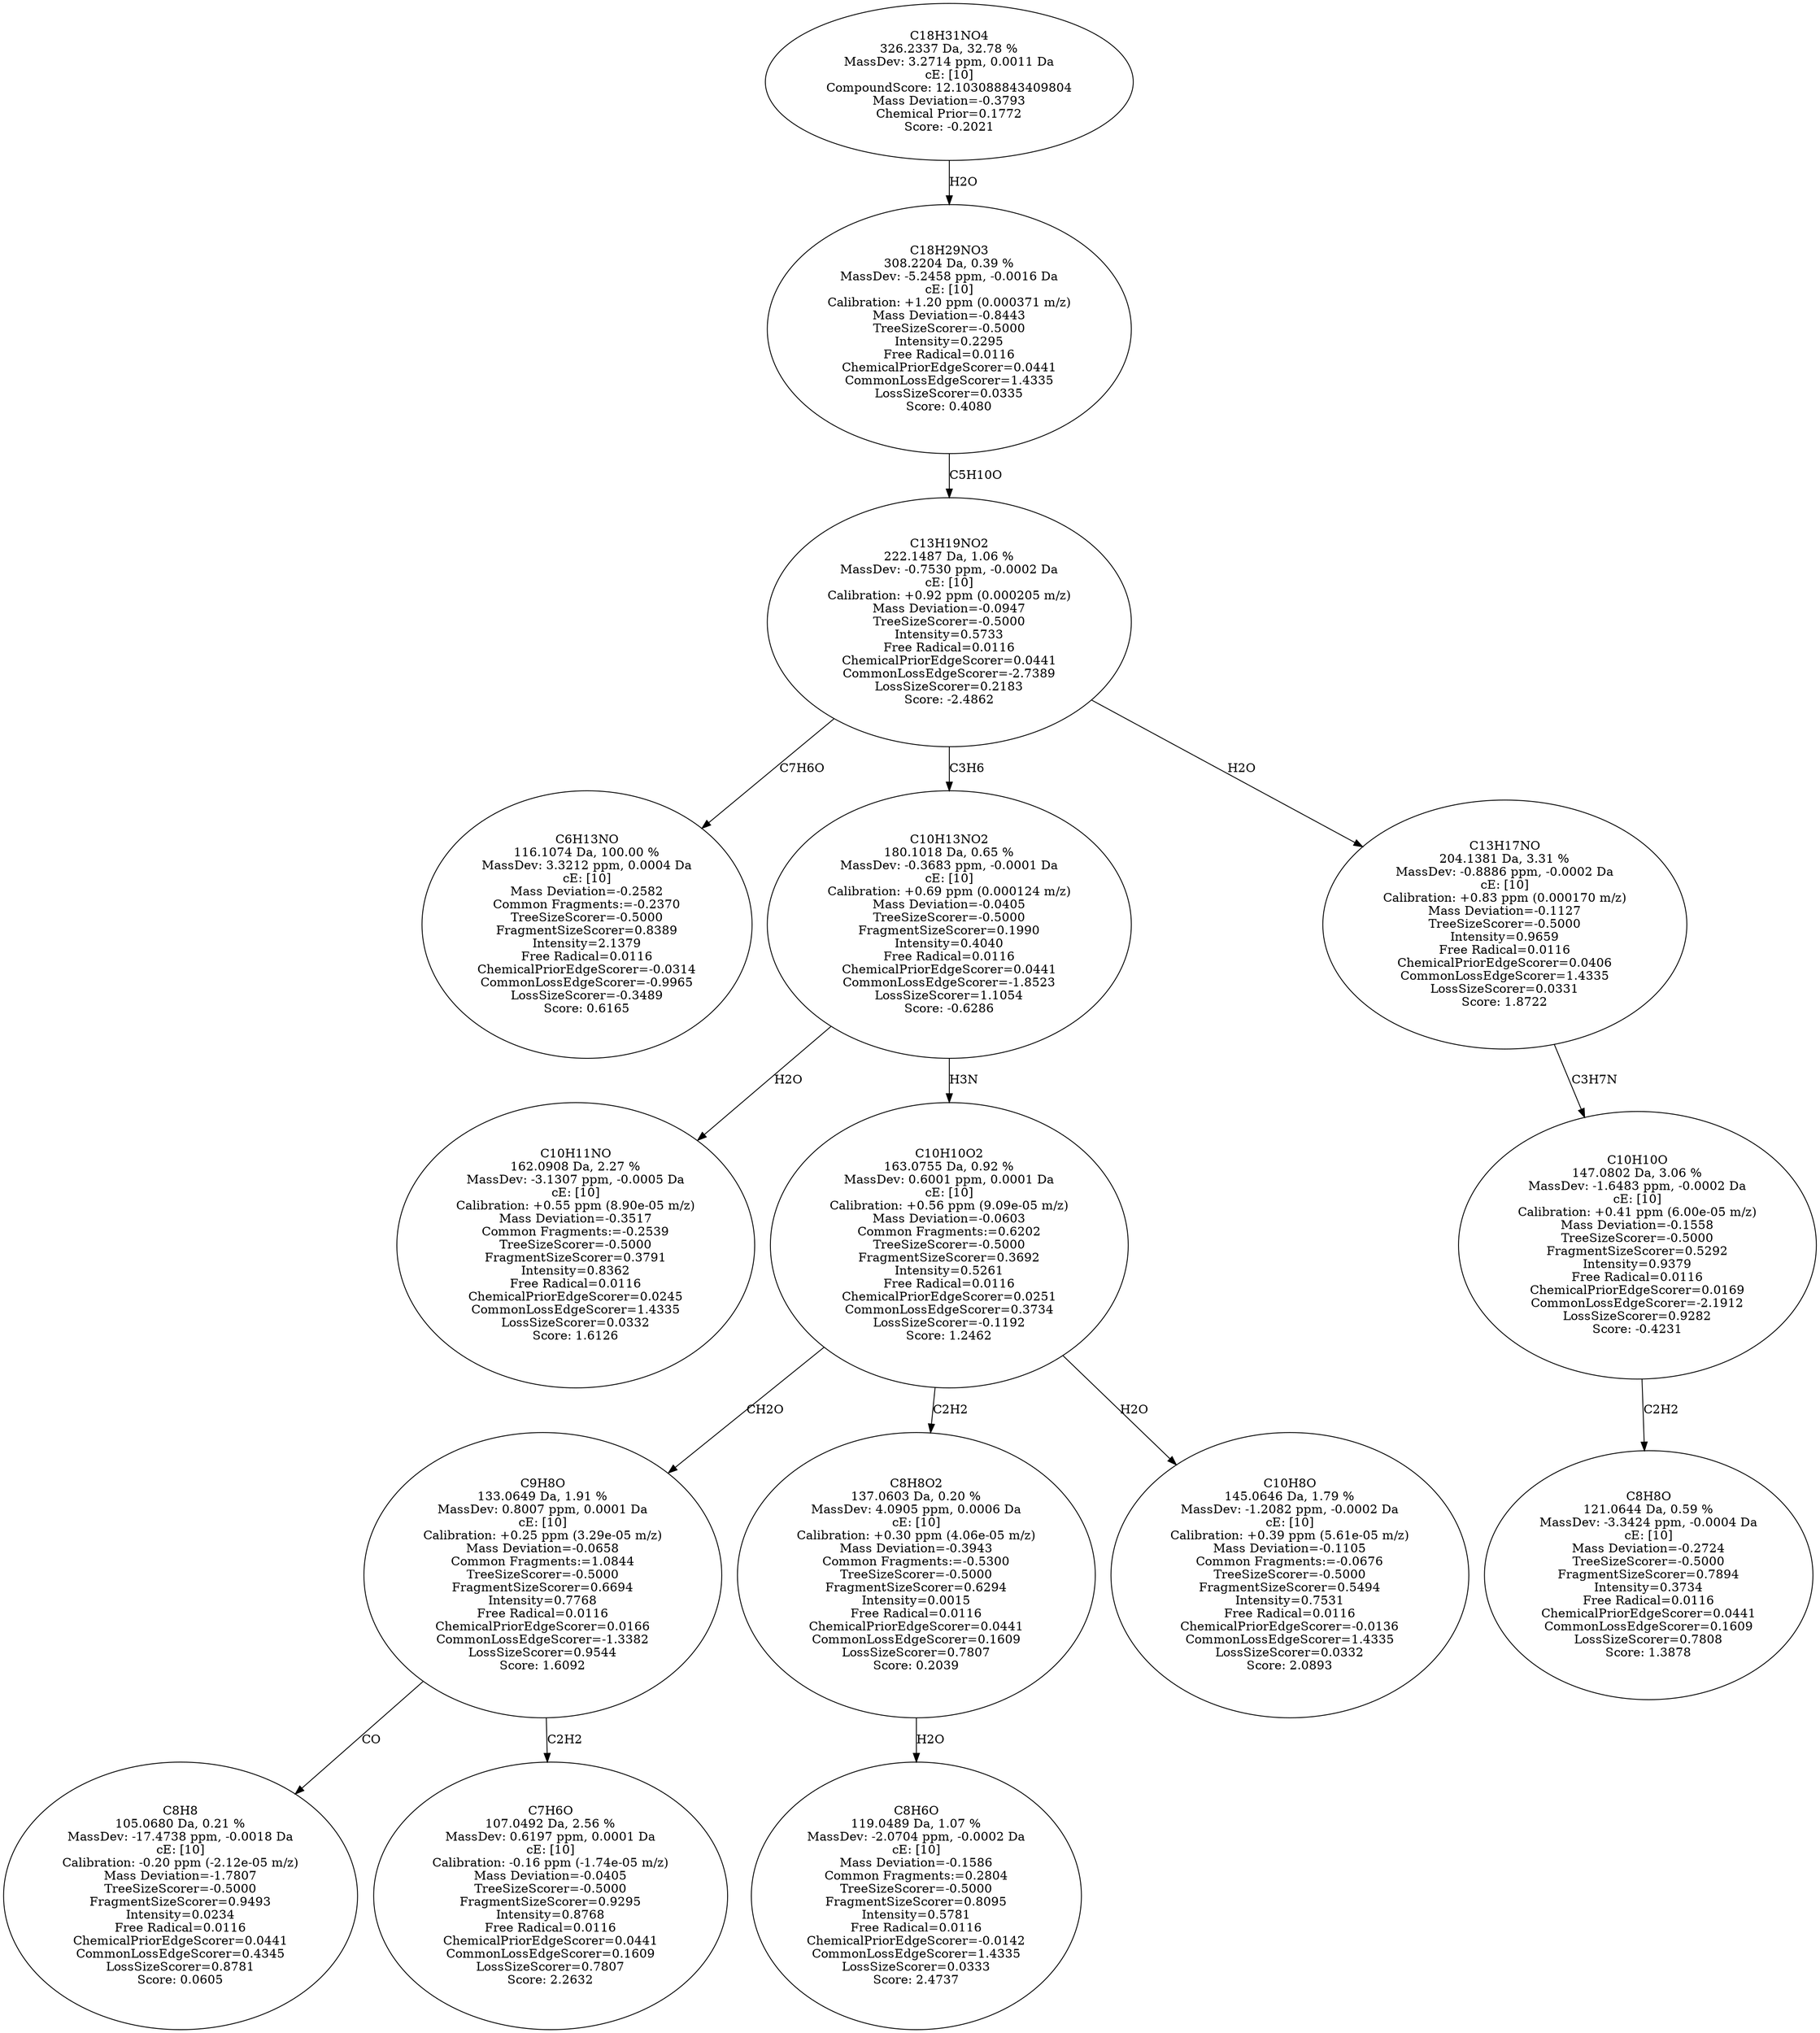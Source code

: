 strict digraph {
v1 [label="C6H13NO\n116.1074 Da, 100.00 %\nMassDev: 3.3212 ppm, 0.0004 Da\ncE: [10]\nMass Deviation=-0.2582\nCommon Fragments:=-0.2370\nTreeSizeScorer=-0.5000\nFragmentSizeScorer=0.8389\nIntensity=2.1379\nFree Radical=0.0116\nChemicalPriorEdgeScorer=-0.0314\nCommonLossEdgeScorer=-0.9965\nLossSizeScorer=-0.3489\nScore: 0.6165"];
v2 [label="C10H11NO\n162.0908 Da, 2.27 %\nMassDev: -3.1307 ppm, -0.0005 Da\ncE: [10]\nCalibration: +0.55 ppm (8.90e-05 m/z)\nMass Deviation=-0.3517\nCommon Fragments:=-0.2539\nTreeSizeScorer=-0.5000\nFragmentSizeScorer=0.3791\nIntensity=0.8362\nFree Radical=0.0116\nChemicalPriorEdgeScorer=0.0245\nCommonLossEdgeScorer=1.4335\nLossSizeScorer=0.0332\nScore: 1.6126"];
v3 [label="C8H8\n105.0680 Da, 0.21 %\nMassDev: -17.4738 ppm, -0.0018 Da\ncE: [10]\nCalibration: -0.20 ppm (-2.12e-05 m/z)\nMass Deviation=-1.7807\nTreeSizeScorer=-0.5000\nFragmentSizeScorer=0.9493\nIntensity=0.0234\nFree Radical=0.0116\nChemicalPriorEdgeScorer=0.0441\nCommonLossEdgeScorer=0.4345\nLossSizeScorer=0.8781\nScore: 0.0605"];
v4 [label="C7H6O\n107.0492 Da, 2.56 %\nMassDev: 0.6197 ppm, 0.0001 Da\ncE: [10]\nCalibration: -0.16 ppm (-1.74e-05 m/z)\nMass Deviation=-0.0405\nTreeSizeScorer=-0.5000\nFragmentSizeScorer=0.9295\nIntensity=0.8768\nFree Radical=0.0116\nChemicalPriorEdgeScorer=0.0441\nCommonLossEdgeScorer=0.1609\nLossSizeScorer=0.7807\nScore: 2.2632"];
v5 [label="C9H8O\n133.0649 Da, 1.91 %\nMassDev: 0.8007 ppm, 0.0001 Da\ncE: [10]\nCalibration: +0.25 ppm (3.29e-05 m/z)\nMass Deviation=-0.0658\nCommon Fragments:=1.0844\nTreeSizeScorer=-0.5000\nFragmentSizeScorer=0.6694\nIntensity=0.7768\nFree Radical=0.0116\nChemicalPriorEdgeScorer=0.0166\nCommonLossEdgeScorer=-1.3382\nLossSizeScorer=0.9544\nScore: 1.6092"];
v6 [label="C8H6O\n119.0489 Da, 1.07 %\nMassDev: -2.0704 ppm, -0.0002 Da\ncE: [10]\nMass Deviation=-0.1586\nCommon Fragments:=0.2804\nTreeSizeScorer=-0.5000\nFragmentSizeScorer=0.8095\nIntensity=0.5781\nFree Radical=0.0116\nChemicalPriorEdgeScorer=-0.0142\nCommonLossEdgeScorer=1.4335\nLossSizeScorer=0.0333\nScore: 2.4737"];
v7 [label="C8H8O2\n137.0603 Da, 0.20 %\nMassDev: 4.0905 ppm, 0.0006 Da\ncE: [10]\nCalibration: +0.30 ppm (4.06e-05 m/z)\nMass Deviation=-0.3943\nCommon Fragments:=-0.5300\nTreeSizeScorer=-0.5000\nFragmentSizeScorer=0.6294\nIntensity=0.0015\nFree Radical=0.0116\nChemicalPriorEdgeScorer=0.0441\nCommonLossEdgeScorer=0.1609\nLossSizeScorer=0.7807\nScore: 0.2039"];
v8 [label="C10H8O\n145.0646 Da, 1.79 %\nMassDev: -1.2082 ppm, -0.0002 Da\ncE: [10]\nCalibration: +0.39 ppm (5.61e-05 m/z)\nMass Deviation=-0.1105\nCommon Fragments:=-0.0676\nTreeSizeScorer=-0.5000\nFragmentSizeScorer=0.5494\nIntensity=0.7531\nFree Radical=0.0116\nChemicalPriorEdgeScorer=-0.0136\nCommonLossEdgeScorer=1.4335\nLossSizeScorer=0.0332\nScore: 2.0893"];
v9 [label="C10H10O2\n163.0755 Da, 0.92 %\nMassDev: 0.6001 ppm, 0.0001 Da\ncE: [10]\nCalibration: +0.56 ppm (9.09e-05 m/z)\nMass Deviation=-0.0603\nCommon Fragments:=0.6202\nTreeSizeScorer=-0.5000\nFragmentSizeScorer=0.3692\nIntensity=0.5261\nFree Radical=0.0116\nChemicalPriorEdgeScorer=0.0251\nCommonLossEdgeScorer=0.3734\nLossSizeScorer=-0.1192\nScore: 1.2462"];
v10 [label="C10H13NO2\n180.1018 Da, 0.65 %\nMassDev: -0.3683 ppm, -0.0001 Da\ncE: [10]\nCalibration: +0.69 ppm (0.000124 m/z)\nMass Deviation=-0.0405\nTreeSizeScorer=-0.5000\nFragmentSizeScorer=0.1990\nIntensity=0.4040\nFree Radical=0.0116\nChemicalPriorEdgeScorer=0.0441\nCommonLossEdgeScorer=-1.8523\nLossSizeScorer=1.1054\nScore: -0.6286"];
v11 [label="C8H8O\n121.0644 Da, 0.59 %\nMassDev: -3.3424 ppm, -0.0004 Da\ncE: [10]\nMass Deviation=-0.2724\nTreeSizeScorer=-0.5000\nFragmentSizeScorer=0.7894\nIntensity=0.3734\nFree Radical=0.0116\nChemicalPriorEdgeScorer=0.0441\nCommonLossEdgeScorer=0.1609\nLossSizeScorer=0.7808\nScore: 1.3878"];
v12 [label="C10H10O\n147.0802 Da, 3.06 %\nMassDev: -1.6483 ppm, -0.0002 Da\ncE: [10]\nCalibration: +0.41 ppm (6.00e-05 m/z)\nMass Deviation=-0.1558\nTreeSizeScorer=-0.5000\nFragmentSizeScorer=0.5292\nIntensity=0.9379\nFree Radical=0.0116\nChemicalPriorEdgeScorer=0.0169\nCommonLossEdgeScorer=-2.1912\nLossSizeScorer=0.9282\nScore: -0.4231"];
v13 [label="C13H17NO\n204.1381 Da, 3.31 %\nMassDev: -0.8886 ppm, -0.0002 Da\ncE: [10]\nCalibration: +0.83 ppm (0.000170 m/z)\nMass Deviation=-0.1127\nTreeSizeScorer=-0.5000\nIntensity=0.9659\nFree Radical=0.0116\nChemicalPriorEdgeScorer=0.0406\nCommonLossEdgeScorer=1.4335\nLossSizeScorer=0.0331\nScore: 1.8722"];
v14 [label="C13H19NO2\n222.1487 Da, 1.06 %\nMassDev: -0.7530 ppm, -0.0002 Da\ncE: [10]\nCalibration: +0.92 ppm (0.000205 m/z)\nMass Deviation=-0.0947\nTreeSizeScorer=-0.5000\nIntensity=0.5733\nFree Radical=0.0116\nChemicalPriorEdgeScorer=0.0441\nCommonLossEdgeScorer=-2.7389\nLossSizeScorer=0.2183\nScore: -2.4862"];
v15 [label="C18H29NO3\n308.2204 Da, 0.39 %\nMassDev: -5.2458 ppm, -0.0016 Da\ncE: [10]\nCalibration: +1.20 ppm (0.000371 m/z)\nMass Deviation=-0.8443\nTreeSizeScorer=-0.5000\nIntensity=0.2295\nFree Radical=0.0116\nChemicalPriorEdgeScorer=0.0441\nCommonLossEdgeScorer=1.4335\nLossSizeScorer=0.0335\nScore: 0.4080"];
v16 [label="C18H31NO4\n326.2337 Da, 32.78 %\nMassDev: 3.2714 ppm, 0.0011 Da\ncE: [10]\nCompoundScore: 12.103088843409804\nMass Deviation=-0.3793\nChemical Prior=0.1772\nScore: -0.2021"];
v14 -> v1 [label="C7H6O"];
v10 -> v2 [label="H2O"];
v5 -> v3 [label="CO"];
v5 -> v4 [label="C2H2"];
v9 -> v5 [label="CH2O"];
v7 -> v6 [label="H2O"];
v9 -> v7 [label="C2H2"];
v9 -> v8 [label="H2O"];
v10 -> v9 [label="H3N"];
v14 -> v10 [label="C3H6"];
v12 -> v11 [label="C2H2"];
v13 -> v12 [label="C3H7N"];
v14 -> v13 [label="H2O"];
v15 -> v14 [label="C5H10O"];
v16 -> v15 [label="H2O"];
}